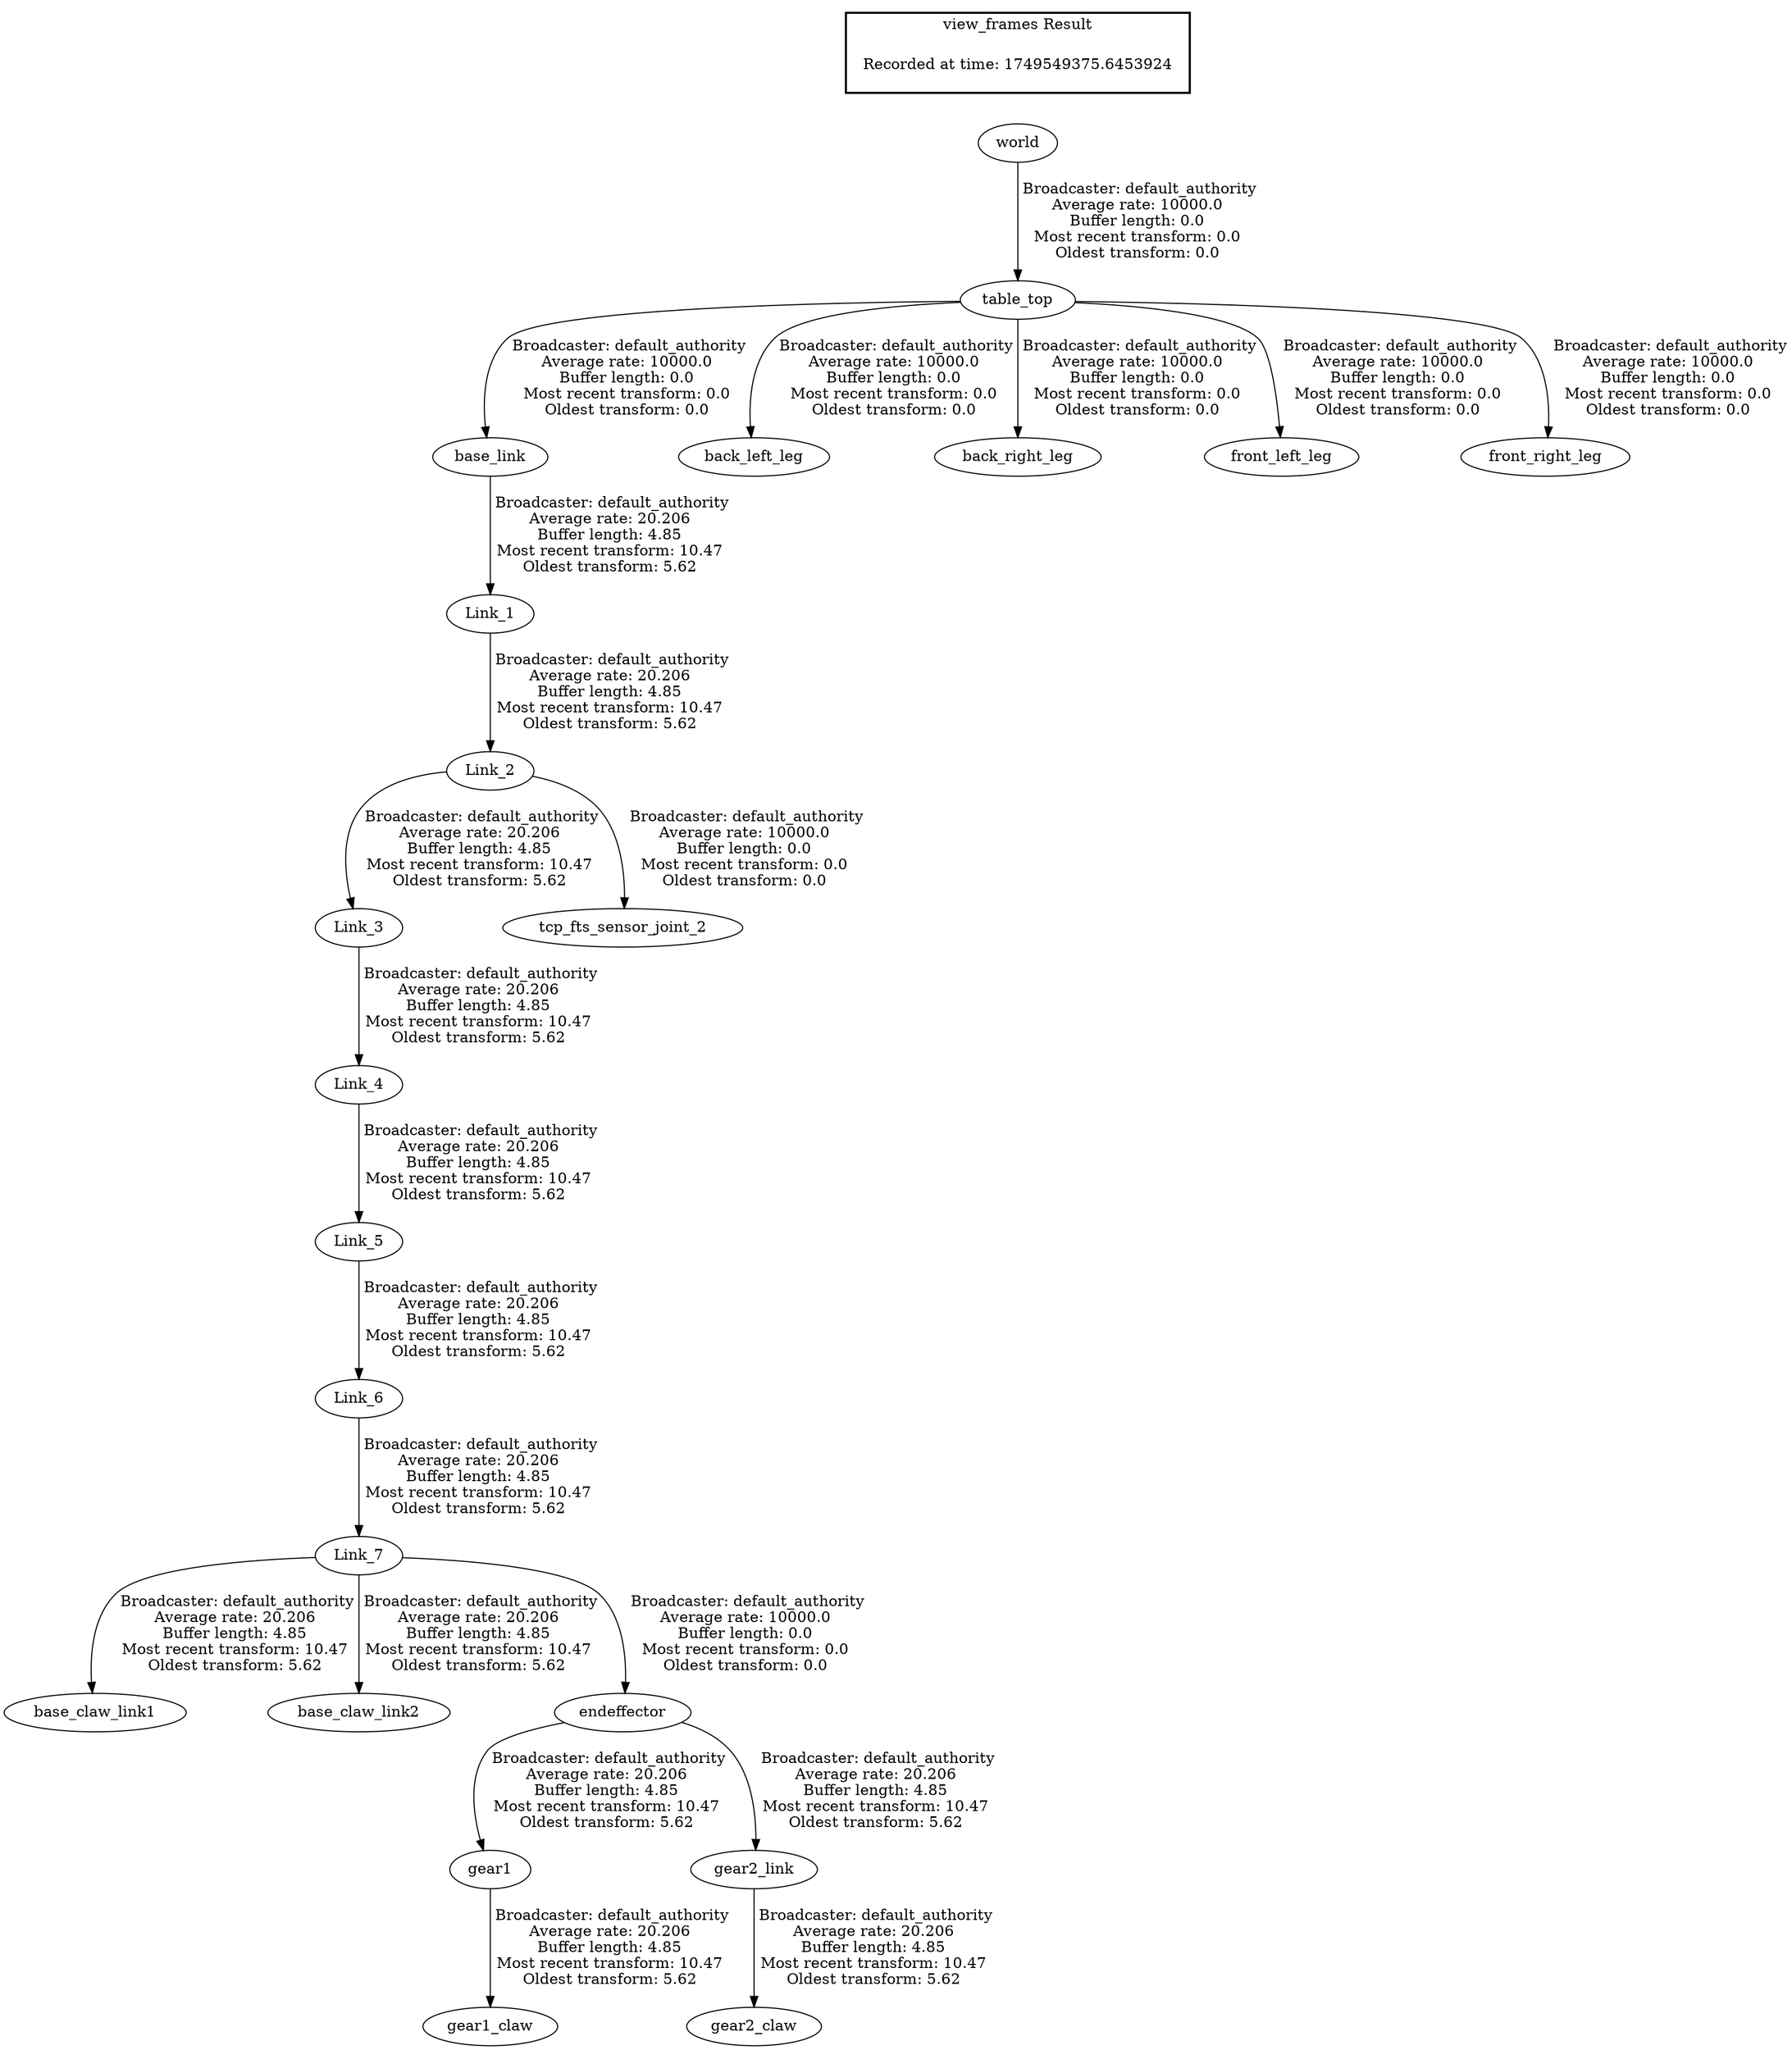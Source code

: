 digraph G {
"Link_7" -> "base_claw_link1"[label=" Broadcaster: default_authority\nAverage rate: 20.206\nBuffer length: 4.85\nMost recent transform: 10.47\nOldest transform: 5.62\n"];
"Link_6" -> "Link_7"[label=" Broadcaster: default_authority\nAverage rate: 20.206\nBuffer length: 4.85\nMost recent transform: 10.47\nOldest transform: 5.62\n"];
"Link_7" -> "base_claw_link2"[label=" Broadcaster: default_authority\nAverage rate: 20.206\nBuffer length: 4.85\nMost recent transform: 10.47\nOldest transform: 5.62\n"];
"gear1" -> "gear1_claw"[label=" Broadcaster: default_authority\nAverage rate: 20.206\nBuffer length: 4.85\nMost recent transform: 10.47\nOldest transform: 5.62\n"];
"endeffector" -> "gear1"[label=" Broadcaster: default_authority\nAverage rate: 20.206\nBuffer length: 4.85\nMost recent transform: 10.47\nOldest transform: 5.62\n"];
"gear2_link" -> "gear2_claw"[label=" Broadcaster: default_authority\nAverage rate: 20.206\nBuffer length: 4.85\nMost recent transform: 10.47\nOldest transform: 5.62\n"];
"endeffector" -> "gear2_link"[label=" Broadcaster: default_authority\nAverage rate: 20.206\nBuffer length: 4.85\nMost recent transform: 10.47\nOldest transform: 5.62\n"];
"Link_7" -> "endeffector"[label=" Broadcaster: default_authority\nAverage rate: 10000.0\nBuffer length: 0.0\nMost recent transform: 0.0\nOldest transform: 0.0\n"];
"base_link" -> "Link_1"[label=" Broadcaster: default_authority\nAverage rate: 20.206\nBuffer length: 4.85\nMost recent transform: 10.47\nOldest transform: 5.62\n"];
"table_top" -> "base_link"[label=" Broadcaster: default_authority\nAverage rate: 10000.0\nBuffer length: 0.0\nMost recent transform: 0.0\nOldest transform: 0.0\n"];
"Link_1" -> "Link_2"[label=" Broadcaster: default_authority\nAverage rate: 20.206\nBuffer length: 4.85\nMost recent transform: 10.47\nOldest transform: 5.62\n"];
"Link_2" -> "Link_3"[label=" Broadcaster: default_authority\nAverage rate: 20.206\nBuffer length: 4.85\nMost recent transform: 10.47\nOldest transform: 5.62\n"];
"Link_3" -> "Link_4"[label=" Broadcaster: default_authority\nAverage rate: 20.206\nBuffer length: 4.85\nMost recent transform: 10.47\nOldest transform: 5.62\n"];
"Link_4" -> "Link_5"[label=" Broadcaster: default_authority\nAverage rate: 20.206\nBuffer length: 4.85\nMost recent transform: 10.47\nOldest transform: 5.62\n"];
"Link_5" -> "Link_6"[label=" Broadcaster: default_authority\nAverage rate: 20.206\nBuffer length: 4.85\nMost recent transform: 10.47\nOldest transform: 5.62\n"];
"table_top" -> "back_left_leg"[label=" Broadcaster: default_authority\nAverage rate: 10000.0\nBuffer length: 0.0\nMost recent transform: 0.0\nOldest transform: 0.0\n"];
"world" -> "table_top"[label=" Broadcaster: default_authority\nAverage rate: 10000.0\nBuffer length: 0.0\nMost recent transform: 0.0\nOldest transform: 0.0\n"];
"table_top" -> "back_right_leg"[label=" Broadcaster: default_authority\nAverage rate: 10000.0\nBuffer length: 0.0\nMost recent transform: 0.0\nOldest transform: 0.0\n"];
"table_top" -> "front_left_leg"[label=" Broadcaster: default_authority\nAverage rate: 10000.0\nBuffer length: 0.0\nMost recent transform: 0.0\nOldest transform: 0.0\n"];
"table_top" -> "front_right_leg"[label=" Broadcaster: default_authority\nAverage rate: 10000.0\nBuffer length: 0.0\nMost recent transform: 0.0\nOldest transform: 0.0\n"];
"Link_2" -> "tcp_fts_sensor_joint_2"[label=" Broadcaster: default_authority\nAverage rate: 10000.0\nBuffer length: 0.0\nMost recent transform: 0.0\nOldest transform: 0.0\n"];
edge [style=invis];
 subgraph cluster_legend { style=bold; color=black; label ="view_frames Result";
"Recorded at time: 1749549375.6453924"[ shape=plaintext ] ;
}->"world";
}